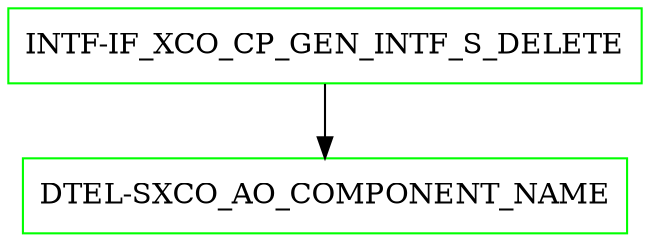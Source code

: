 digraph G {
  "INTF-IF_XCO_CP_GEN_INTF_S_DELETE" [shape=box,color=green];
  "DTEL-SXCO_AO_COMPONENT_NAME" [shape=box,color=green,URL="./DTEL_SXCO_AO_COMPONENT_NAME.html"];
  "INTF-IF_XCO_CP_GEN_INTF_S_DELETE" -> "DTEL-SXCO_AO_COMPONENT_NAME";
}

